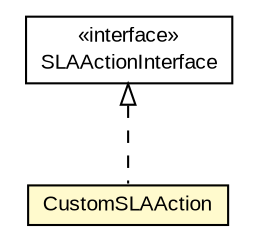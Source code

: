 #!/usr/local/bin/dot
#
# Class diagram 
# Generated by UMLGraph version R5_6-24-gf6e263 (http://www.umlgraph.org/)
#

digraph G {
	edge [fontname="arial",fontsize=10,labelfontname="arial",labelfontsize=10];
	node [fontname="arial",fontsize=10,shape=plaintext];
	nodesep=0.25;
	ranksep=0.5;
	// org.miloss.fgsms.plugins.CustomSLAAction
	c264448 [label=<<table title="org.miloss.fgsms.plugins.CustomSLAAction" border="0" cellborder="1" cellspacing="0" cellpadding="2" port="p" bgcolor="lemonChiffon" href="./CustomSLAAction.html">
		<tr><td><table border="0" cellspacing="0" cellpadding="1">
<tr><td align="center" balign="center"> CustomSLAAction </td></tr>
		</table></td></tr>
		</table>>, URL="./CustomSLAAction.html", fontname="arial", fontcolor="black", fontsize=10.0];
	// org.miloss.fgsms.plugins.sla.SLAActionInterface
	c264452 [label=<<table title="org.miloss.fgsms.plugins.sla.SLAActionInterface" border="0" cellborder="1" cellspacing="0" cellpadding="2" port="p" href="./sla/SLAActionInterface.html">
		<tr><td><table border="0" cellspacing="0" cellpadding="1">
<tr><td align="center" balign="center"> &#171;interface&#187; </td></tr>
<tr><td align="center" balign="center"> SLAActionInterface </td></tr>
		</table></td></tr>
		</table>>, URL="./sla/SLAActionInterface.html", fontname="arial", fontcolor="black", fontsize=10.0];
	//org.miloss.fgsms.plugins.CustomSLAAction implements org.miloss.fgsms.plugins.sla.SLAActionInterface
	c264452:p -> c264448:p [dir=back,arrowtail=empty,style=dashed];
}

